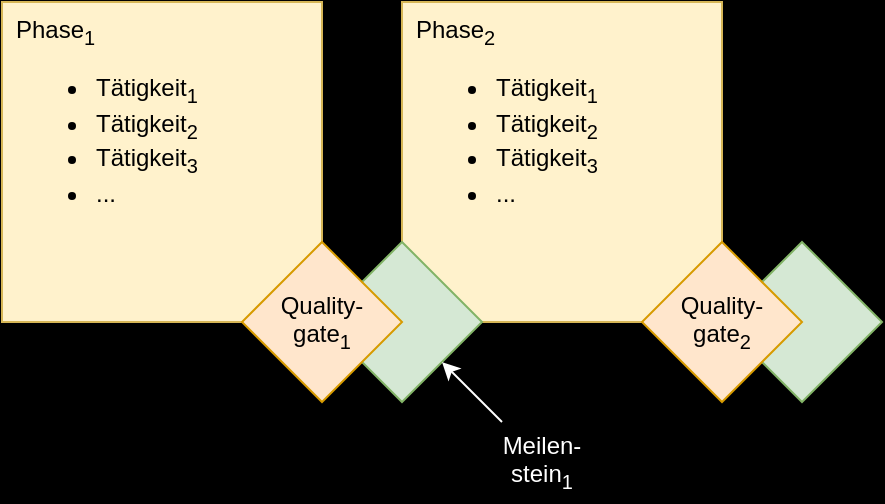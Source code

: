 <mxfile compressed="false" version="14.1.8" type="device">
  <diagram id="6dDwJSKmZnyB2wmGCAZK" name="Seite-1">
    <mxGraphModel dx="769" dy="484" grid="1" gridSize="10" guides="1" tooltips="1" connect="1" arrows="1" fold="1" page="1" pageScale="1" pageWidth="827" pageHeight="1169" background="#000000" math="0" shadow="0">
      <root>
        <mxCell id="0" />
        <mxCell id="1" parent="0" />
        <mxCell id="wMeYjHuKRRvStjP3zx4F-1" value="Phase&lt;sub&gt;1&lt;/sub&gt;&lt;br&gt;&lt;ul&gt;&lt;li&gt;Tätigkeit&lt;sub&gt;1&lt;/sub&gt;&lt;/li&gt;&lt;li&gt;Tätigkeit&lt;sub&gt;2&lt;/sub&gt;&lt;br&gt;&lt;/li&gt;&lt;li&gt;Tätigkeit&lt;sub&gt;3&lt;/sub&gt;&lt;br&gt;&lt;/li&gt;&lt;li&gt;...&lt;/li&gt;&lt;/ul&gt;" style="rounded=0;whiteSpace=wrap;html=1;align=left;verticalAlign=top;spacingTop=0;spacingLeft=5;fillColor=#fff2cc;strokeColor=#d6b656;" vertex="1" parent="1">
          <mxGeometry x="120" y="40" width="160" height="160" as="geometry" />
        </mxCell>
        <mxCell id="wMeYjHuKRRvStjP3zx4F-2" value="Phase&lt;sub&gt;2&lt;/sub&gt;&lt;br&gt;&lt;ul&gt;&lt;li&gt;Tätigkeit&lt;sub&gt;1&lt;/sub&gt;&lt;/li&gt;&lt;li&gt;Tätigkeit&lt;sub&gt;2&lt;/sub&gt;&lt;br&gt;&lt;/li&gt;&lt;li&gt;Tätigkeit&lt;sub&gt;3&lt;/sub&gt;&lt;br&gt;&lt;/li&gt;&lt;li&gt;...&lt;/li&gt;&lt;/ul&gt;" style="rounded=0;whiteSpace=wrap;html=1;align=left;verticalAlign=top;spacingTop=0;spacingLeft=5;fillColor=#fff2cc;strokeColor=#d6b656;" vertex="1" parent="1">
          <mxGeometry x="320" y="40" width="160" height="160" as="geometry" />
        </mxCell>
        <mxCell id="wMeYjHuKRRvStjP3zx4F-6" value="" style="rhombus;whiteSpace=wrap;html=1;fillColor=#d5e8d4;strokeColor=#82b366;" vertex="1" parent="1">
          <mxGeometry x="280" y="160" width="80" height="80" as="geometry" />
        </mxCell>
        <mxCell id="wMeYjHuKRRvStjP3zx4F-5" value="Quality-&lt;br&gt;gate&lt;sub&gt;1&lt;/sub&gt;" style="rhombus;whiteSpace=wrap;html=1;fillColor=#ffe6cc;strokeColor=#d79b00;" vertex="1" parent="1">
          <mxGeometry x="240" y="160" width="80" height="80" as="geometry" />
        </mxCell>
        <mxCell id="wMeYjHuKRRvStjP3zx4F-7" value="Meilen-&lt;br&gt;stein&lt;sub&gt;1&lt;/sub&gt;" style="text;html=1;strokeColor=none;fillColor=none;align=center;verticalAlign=middle;whiteSpace=wrap;rounded=0;fontColor=#FFFFFF;" vertex="1" parent="1">
          <mxGeometry x="350" y="250" width="80" height="40" as="geometry" />
        </mxCell>
        <mxCell id="wMeYjHuKRRvStjP3zx4F-8" value="" style="endArrow=classic;html=1;entryX=1;entryY=1;entryDx=0;entryDy=0;exitX=0.25;exitY=0;exitDx=0;exitDy=0;fontColor=#FFFFFF;labelBackgroundColor=none;strokeColor=#FFFFFF;" edge="1" parent="1" source="wMeYjHuKRRvStjP3zx4F-7" target="wMeYjHuKRRvStjP3zx4F-6">
          <mxGeometry width="50" height="50" relative="1" as="geometry">
            <mxPoint x="370" y="250" as="sourcePoint" />
            <mxPoint x="380" y="240" as="targetPoint" />
          </mxGeometry>
        </mxCell>
        <mxCell id="wMeYjHuKRRvStjP3zx4F-9" value="" style="rhombus;whiteSpace=wrap;html=1;fillColor=#d5e8d4;strokeColor=#82b366;" vertex="1" parent="1">
          <mxGeometry x="480" y="160" width="80" height="80" as="geometry" />
        </mxCell>
        <mxCell id="wMeYjHuKRRvStjP3zx4F-10" value="Quality-&lt;br&gt;gate&lt;sub&gt;2&lt;/sub&gt;" style="rhombus;whiteSpace=wrap;html=1;fillColor=#ffe6cc;strokeColor=#d79b00;" vertex="1" parent="1">
          <mxGeometry x="440" y="160" width="80" height="80" as="geometry" />
        </mxCell>
      </root>
    </mxGraphModel>
  </diagram>
</mxfile>
